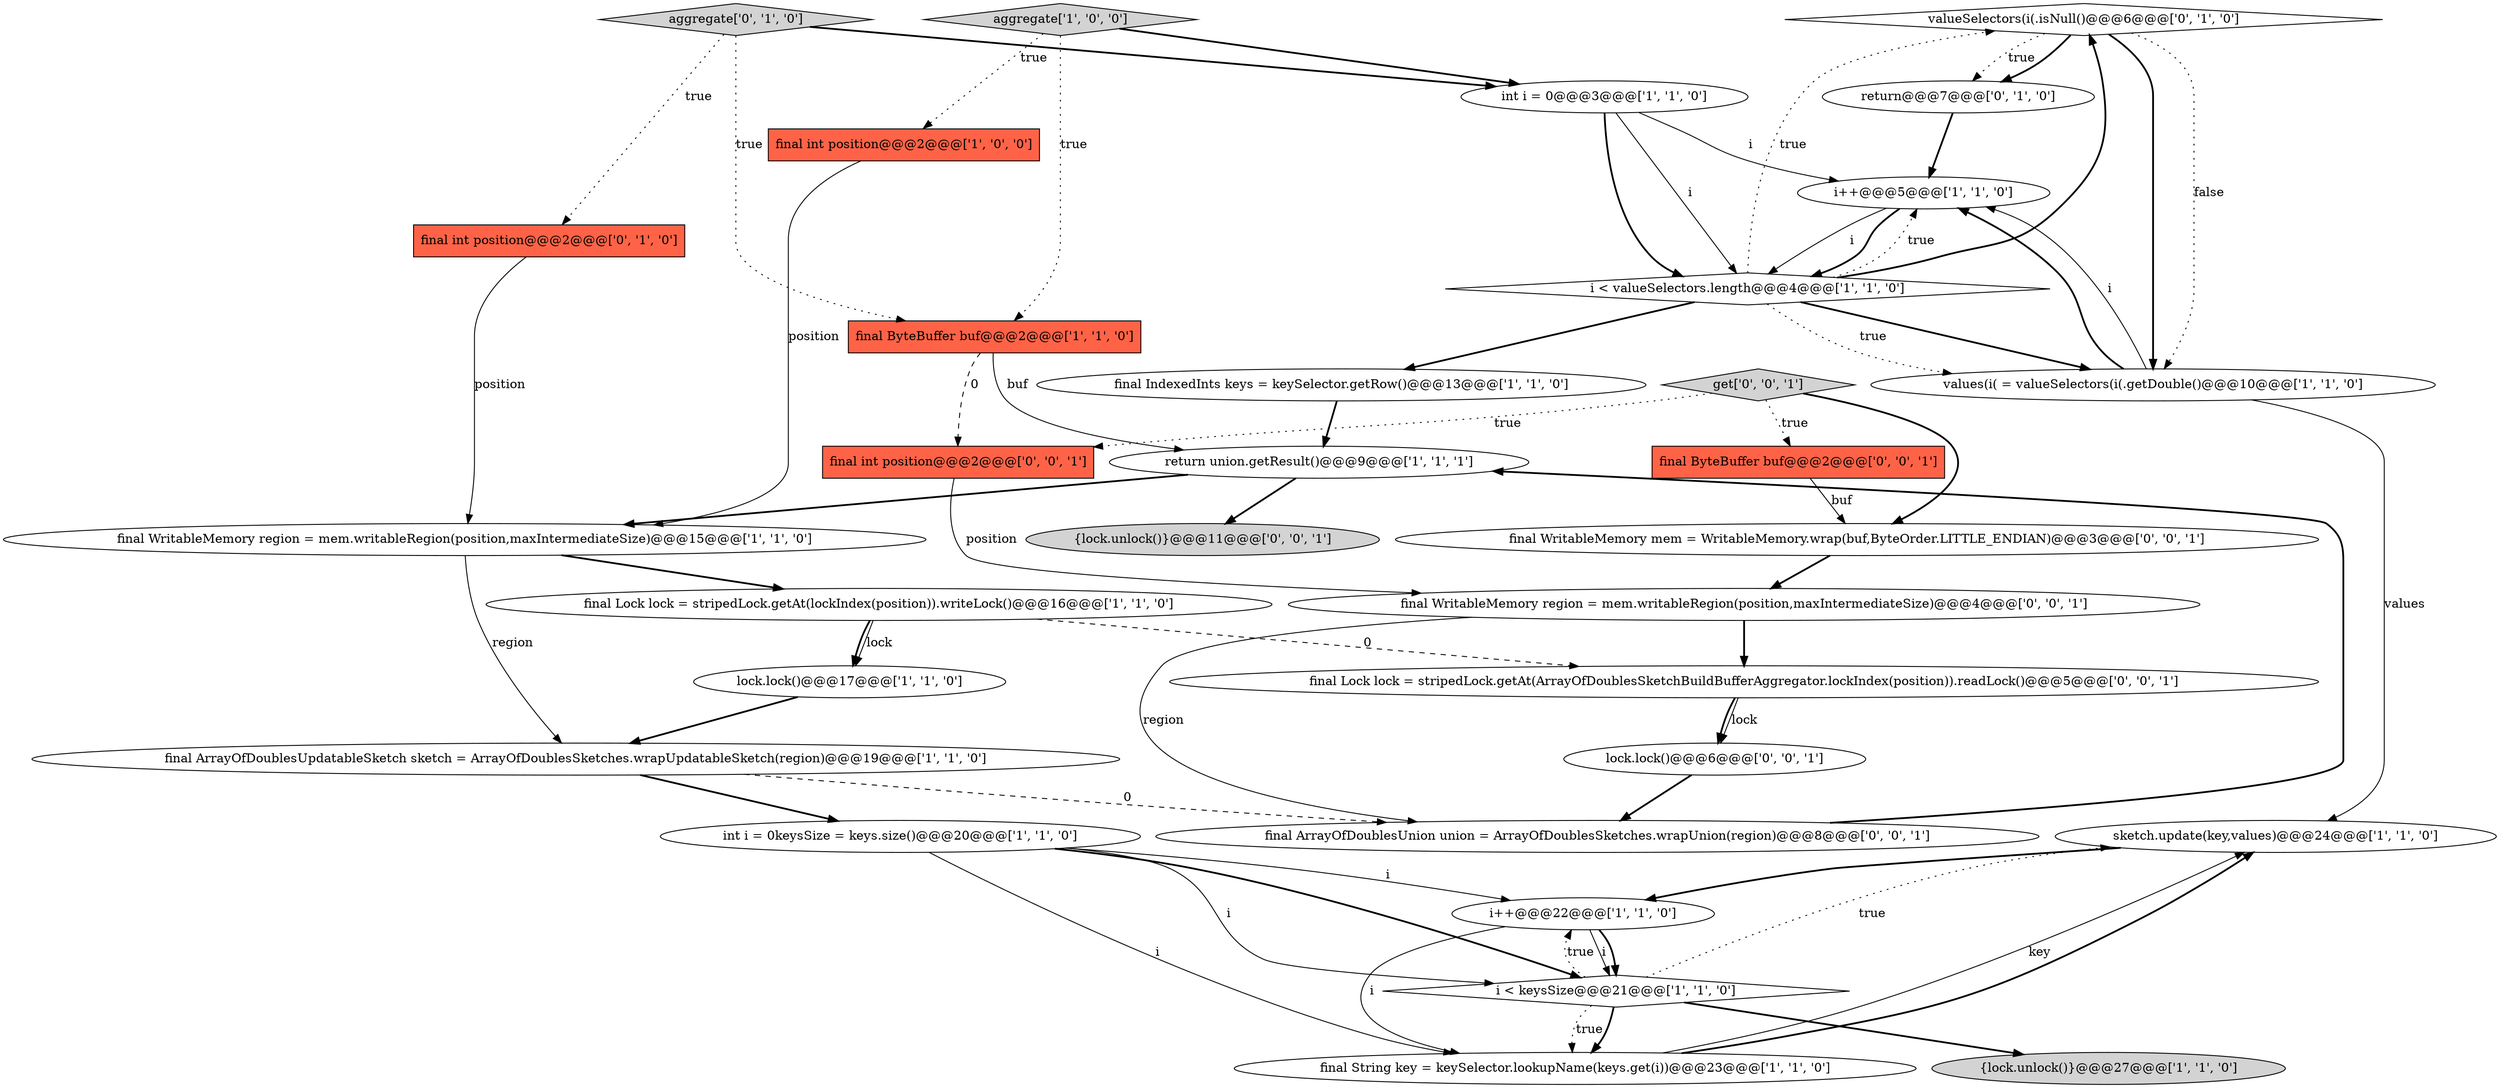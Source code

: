 digraph {
19 [style = filled, label = "valueSelectors(i(.isNull()@@@6@@@['0', '1', '0']", fillcolor = white, shape = diamond image = "AAA1AAABBB2BBB"];
20 [style = filled, label = "final int position@@@2@@@['0', '1', '0']", fillcolor = tomato, shape = box image = "AAA0AAABBB2BBB"];
6 [style = filled, label = "{lock.unlock()}@@@27@@@['1', '1', '0']", fillcolor = lightgray, shape = ellipse image = "AAA0AAABBB1BBB"];
30 [style = filled, label = "lock.lock()@@@6@@@['0', '0', '1']", fillcolor = white, shape = ellipse image = "AAA0AAABBB3BBB"];
24 [style = filled, label = "final ByteBuffer buf@@@2@@@['0', '0', '1']", fillcolor = tomato, shape = box image = "AAA0AAABBB3BBB"];
18 [style = filled, label = "i++@@@22@@@['1', '1', '0']", fillcolor = white, shape = ellipse image = "AAA0AAABBB1BBB"];
13 [style = filled, label = "int i = 0keysSize = keys.size()@@@20@@@['1', '1', '0']", fillcolor = white, shape = ellipse image = "AAA0AAABBB1BBB"];
25 [style = filled, label = "{lock.unlock()}@@@11@@@['0', '0', '1']", fillcolor = lightgray, shape = ellipse image = "AAA0AAABBB3BBB"];
2 [style = filled, label = "i++@@@5@@@['1', '1', '0']", fillcolor = white, shape = ellipse image = "AAA0AAABBB1BBB"];
10 [style = filled, label = "i < keysSize@@@21@@@['1', '1', '0']", fillcolor = white, shape = diamond image = "AAA0AAABBB1BBB"];
16 [style = filled, label = "final ArrayOfDoublesUpdatableSketch sketch = ArrayOfDoublesSketches.wrapUpdatableSketch(region)@@@19@@@['1', '1', '0']", fillcolor = white, shape = ellipse image = "AAA0AAABBB1BBB"];
17 [style = filled, label = "return union.getResult()@@@9@@@['1', '1', '1']", fillcolor = white, shape = ellipse image = "AAA0AAABBB1BBB"];
0 [style = filled, label = "final WritableMemory region = mem.writableRegion(position,maxIntermediateSize)@@@15@@@['1', '1', '0']", fillcolor = white, shape = ellipse image = "AAA0AAABBB1BBB"];
21 [style = filled, label = "return@@@7@@@['0', '1', '0']", fillcolor = white, shape = ellipse image = "AAA1AAABBB2BBB"];
11 [style = filled, label = "lock.lock()@@@17@@@['1', '1', '0']", fillcolor = white, shape = ellipse image = "AAA0AAABBB1BBB"];
9 [style = filled, label = "final Lock lock = stripedLock.getAt(lockIndex(position)).writeLock()@@@16@@@['1', '1', '0']", fillcolor = white, shape = ellipse image = "AAA0AAABBB1BBB"];
8 [style = filled, label = "i < valueSelectors.length@@@4@@@['1', '1', '0']", fillcolor = white, shape = diamond image = "AAA0AAABBB1BBB"];
1 [style = filled, label = "aggregate['1', '0', '0']", fillcolor = lightgray, shape = diamond image = "AAA0AAABBB1BBB"];
28 [style = filled, label = "final WritableMemory region = mem.writableRegion(position,maxIntermediateSize)@@@4@@@['0', '0', '1']", fillcolor = white, shape = ellipse image = "AAA0AAABBB3BBB"];
7 [style = filled, label = "final int position@@@2@@@['1', '0', '0']", fillcolor = tomato, shape = box image = "AAA0AAABBB1BBB"];
31 [style = filled, label = "get['0', '0', '1']", fillcolor = lightgray, shape = diamond image = "AAA0AAABBB3BBB"];
23 [style = filled, label = "final Lock lock = stripedLock.getAt(ArrayOfDoublesSketchBuildBufferAggregator.lockIndex(position)).readLock()@@@5@@@['0', '0', '1']", fillcolor = white, shape = ellipse image = "AAA0AAABBB3BBB"];
27 [style = filled, label = "final int position@@@2@@@['0', '0', '1']", fillcolor = tomato, shape = box image = "AAA0AAABBB3BBB"];
12 [style = filled, label = "final IndexedInts keys = keySelector.getRow()@@@13@@@['1', '1', '0']", fillcolor = white, shape = ellipse image = "AAA0AAABBB1BBB"];
5 [style = filled, label = "int i = 0@@@3@@@['1', '1', '0']", fillcolor = white, shape = ellipse image = "AAA0AAABBB1BBB"];
14 [style = filled, label = "values(i( = valueSelectors(i(.getDouble()@@@10@@@['1', '1', '0']", fillcolor = white, shape = ellipse image = "AAA0AAABBB1BBB"];
29 [style = filled, label = "final ArrayOfDoublesUnion union = ArrayOfDoublesSketches.wrapUnion(region)@@@8@@@['0', '0', '1']", fillcolor = white, shape = ellipse image = "AAA0AAABBB3BBB"];
3 [style = filled, label = "final String key = keySelector.lookupName(keys.get(i))@@@23@@@['1', '1', '0']", fillcolor = white, shape = ellipse image = "AAA0AAABBB1BBB"];
15 [style = filled, label = "final ByteBuffer buf@@@2@@@['1', '1', '0']", fillcolor = tomato, shape = box image = "AAA0AAABBB1BBB"];
26 [style = filled, label = "final WritableMemory mem = WritableMemory.wrap(buf,ByteOrder.LITTLE_ENDIAN)@@@3@@@['0', '0', '1']", fillcolor = white, shape = ellipse image = "AAA0AAABBB3BBB"];
22 [style = filled, label = "aggregate['0', '1', '0']", fillcolor = lightgray, shape = diamond image = "AAA0AAABBB2BBB"];
4 [style = filled, label = "sketch.update(key,values)@@@24@@@['1', '1', '0']", fillcolor = white, shape = ellipse image = "AAA0AAABBB1BBB"];
23->30 [style = bold, label=""];
19->21 [style = dotted, label="true"];
24->26 [style = solid, label="buf"];
3->4 [style = solid, label="key"];
8->14 [style = bold, label=""];
22->5 [style = bold, label=""];
5->8 [style = bold, label=""];
9->11 [style = bold, label=""];
8->19 [style = bold, label=""];
10->3 [style = dotted, label="true"];
8->12 [style = bold, label=""];
10->6 [style = bold, label=""];
31->24 [style = dotted, label="true"];
2->8 [style = solid, label="i"];
5->8 [style = solid, label="i"];
28->29 [style = solid, label="region"];
1->15 [style = dotted, label="true"];
13->3 [style = solid, label="i"];
1->7 [style = dotted, label="true"];
0->9 [style = bold, label=""];
18->10 [style = solid, label="i"];
22->20 [style = dotted, label="true"];
28->23 [style = bold, label=""];
31->27 [style = dotted, label="true"];
8->2 [style = dotted, label="true"];
11->16 [style = bold, label=""];
27->28 [style = solid, label="position"];
16->13 [style = bold, label=""];
31->26 [style = bold, label=""];
30->29 [style = bold, label=""];
10->3 [style = bold, label=""];
2->8 [style = bold, label=""];
21->2 [style = bold, label=""];
8->19 [style = dotted, label="true"];
13->18 [style = solid, label="i"];
19->21 [style = bold, label=""];
12->17 [style = bold, label=""];
10->18 [style = dotted, label="true"];
13->10 [style = solid, label="i"];
10->4 [style = dotted, label="true"];
15->17 [style = solid, label="buf"];
18->10 [style = bold, label=""];
29->17 [style = bold, label=""];
1->5 [style = bold, label=""];
26->28 [style = bold, label=""];
20->0 [style = solid, label="position"];
7->0 [style = solid, label="position"];
14->2 [style = bold, label=""];
9->23 [style = dashed, label="0"];
8->14 [style = dotted, label="true"];
14->2 [style = solid, label="i"];
19->14 [style = bold, label=""];
9->11 [style = solid, label="lock"];
0->16 [style = solid, label="region"];
19->14 [style = dotted, label="false"];
13->10 [style = bold, label=""];
16->29 [style = dashed, label="0"];
15->27 [style = dashed, label="0"];
23->30 [style = solid, label="lock"];
14->4 [style = solid, label="values"];
3->4 [style = bold, label=""];
17->0 [style = bold, label=""];
18->3 [style = solid, label="i"];
17->25 [style = bold, label=""];
4->18 [style = bold, label=""];
22->15 [style = dotted, label="true"];
5->2 [style = solid, label="i"];
}
